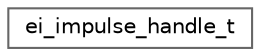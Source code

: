 digraph "Graphical Class Hierarchy"
{
 // LATEX_PDF_SIZE
  bgcolor="transparent";
  edge [fontname=Helvetica,fontsize=10,labelfontname=Helvetica,labelfontsize=10];
  node [fontname=Helvetica,fontsize=10,shape=box,height=0.2,width=0.4];
  rankdir="LR";
  Node0 [id="Node000000",label="ei_impulse_handle_t",height=0.2,width=0.4,color="grey40", fillcolor="white", style="filled",URL="$classei__impulse__handle__t.html",tooltip=" "];
}
